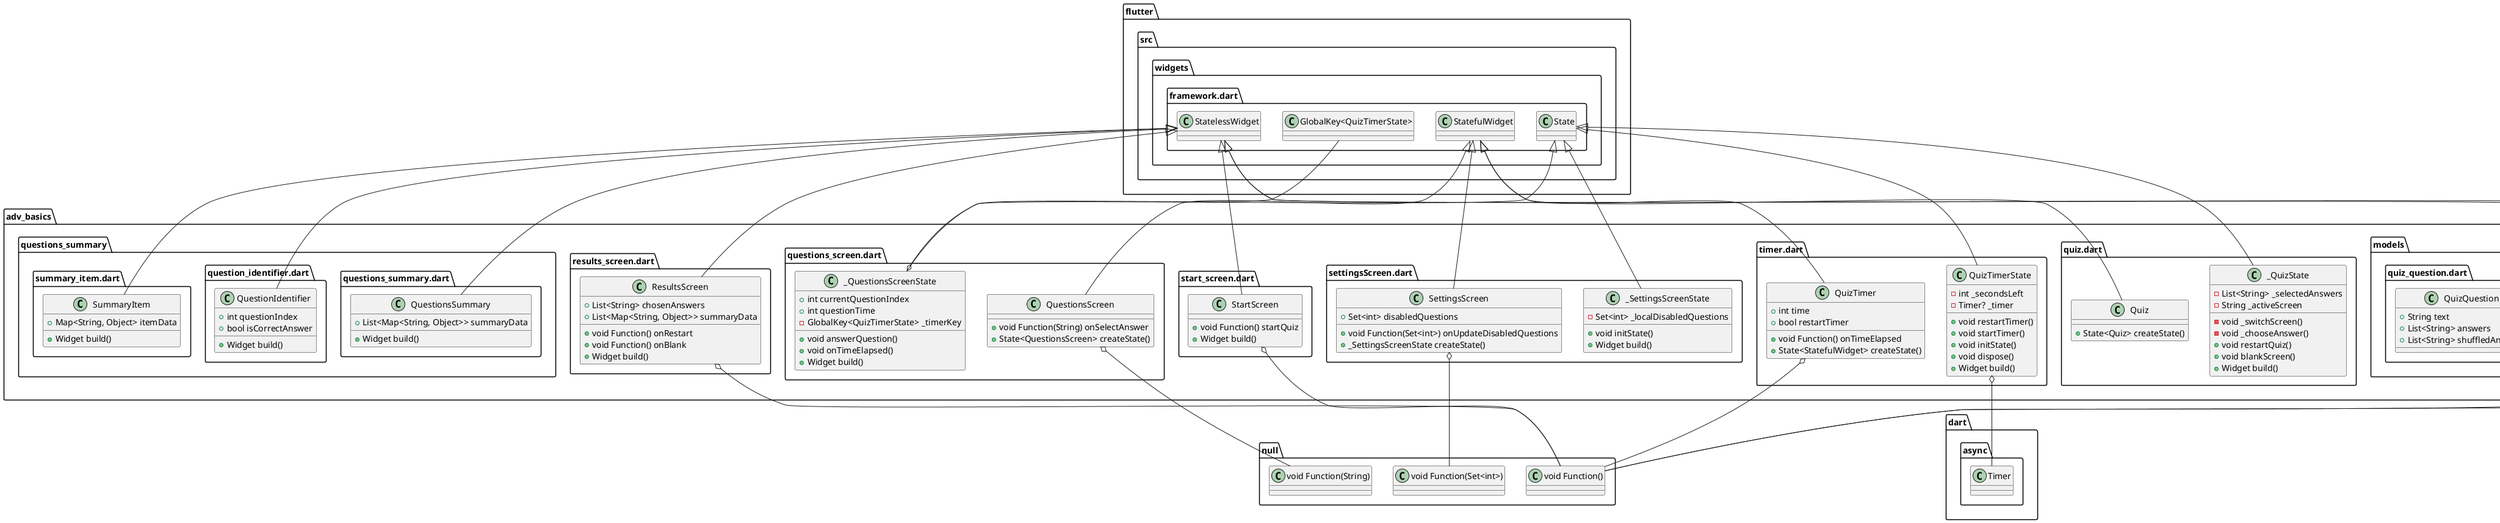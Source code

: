 @startuml
set namespaceSeparator ::

class "adv_basics::answer_button.dart::AnswerButton" {
  +String answerText
  +void Function() onTap
  +Widget build()
}

"adv_basics::answer_button.dart::AnswerButton" o-- "null::void Function()"
"flutter::src::widgets::framework.dart::StatelessWidget" <|-- "adv_basics::answer_button.dart::AnswerButton"

class "adv_basics::blank_screen.dart::BlankScreen" {
  +void Function() onRestart
  +Widget build()
}

"adv_basics::blank_screen.dart::BlankScreen" o-- "null::void Function()"
"flutter::src::widgets::framework.dart::StatelessWidget" <|-- "adv_basics::blank_screen.dart::BlankScreen"

class "adv_basics::models::quiz_question.dart::QuizQuestion" {
  +String text
  +List<String> answers
  +List<String> shuffledAnswers
}

class "adv_basics::questions_screen.dart::QuestionsScreen" {
  +void Function(String) onSelectAnswer
  +State<QuestionsScreen> createState()
}

"adv_basics::questions_screen.dart::QuestionsScreen" o-- "null::void Function(String)"
"flutter::src::widgets::framework.dart::StatefulWidget" <|-- "adv_basics::questions_screen.dart::QuestionsScreen"

class "adv_basics::questions_screen.dart::_QuestionsScreenState" {
  +int currentQuestionIndex
  +int questionTime
  -GlobalKey<QuizTimerState> _timerKey
  +void answerQuestion()
  +void onTimeElapsed()
  +Widget build()
}

"adv_basics::questions_screen.dart::_QuestionsScreenState" o-- "flutter::src::widgets::framework.dart::GlobalKey<QuizTimerState>"
"flutter::src::widgets::framework.dart::State" <|-- "adv_basics::questions_screen.dart::_QuestionsScreenState"

class "adv_basics::questions_summary::questions_summary.dart::QuestionsSummary" {
  +List<Map<String, Object>> summaryData
  +Widget build()
}

"flutter::src::widgets::framework.dart::StatelessWidget" <|-- "adv_basics::questions_summary::questions_summary.dart::QuestionsSummary"

class "adv_basics::questions_summary::question_identifier.dart::QuestionIdentifier" {
  +int questionIndex
  +bool isCorrectAnswer
  +Widget build()
}

"flutter::src::widgets::framework.dart::StatelessWidget" <|-- "adv_basics::questions_summary::question_identifier.dart::QuestionIdentifier"

class "adv_basics::questions_summary::summary_item.dart::SummaryItem" {
  +Map<String, Object> itemData
  +Widget build()
}

"flutter::src::widgets::framework.dart::StatelessWidget" <|-- "adv_basics::questions_summary::summary_item.dart::SummaryItem"

class "adv_basics::quiz.dart::Quiz" {
  +State<Quiz> createState()
}

"flutter::src::widgets::framework.dart::StatefulWidget" <|-- "adv_basics::quiz.dart::Quiz"

class "adv_basics::quiz.dart::_QuizState" {
  -List<String> _selectedAnswers
  -String _activeScreen
  -void _switchScreen()
  -void _chooseAnswer()
  +void restartQuiz()
  +void blankScreen()
  +Widget build()
}

"flutter::src::widgets::framework.dart::State" <|-- "adv_basics::quiz.dart::_QuizState"

class "adv_basics::results_screen.dart::ResultsScreen" {
  +void Function() onRestart
  +void Function() onBlank
  +List<String> chosenAnswers
  +List<Map<String, Object>> summaryData
  +Widget build()
}

"adv_basics::results_screen.dart::ResultsScreen" o-- "null::void Function()"
"flutter::src::widgets::framework.dart::StatelessWidget" <|-- "adv_basics::results_screen.dart::ResultsScreen"

class "adv_basics::settingsScreen.dart::SettingsScreen" {
  +Set<int> disabledQuestions
  +void Function(Set<int>) onUpdateDisabledQuestions
  +_SettingsScreenState createState()
}

"adv_basics::settingsScreen.dart::SettingsScreen" o-- "null::void Function(Set<int>)"
"flutter::src::widgets::framework.dart::StatefulWidget" <|-- "adv_basics::settingsScreen.dart::SettingsScreen"

class "adv_basics::settingsScreen.dart::_SettingsScreenState" {
  -Set<int> _localDisabledQuestions
  +void initState()
  +Widget build()
}

"flutter::src::widgets::framework.dart::State" <|-- "adv_basics::settingsScreen.dart::_SettingsScreenState"

class "adv_basics::start_screen.dart::StartScreen" {
  +void Function() startQuiz
  +Widget build()
}

"adv_basics::start_screen.dart::StartScreen" o-- "null::void Function()"
"flutter::src::widgets::framework.dart::StatelessWidget" <|-- "adv_basics::start_screen.dart::StartScreen"

class "adv_basics::timer.dart::QuizTimer" {
  +void Function() onTimeElapsed
  +int time
  +bool restartTimer
  +State<StatefulWidget> createState()
}

"adv_basics::timer.dart::QuizTimer" o-- "null::void Function()"
"flutter::src::widgets::framework.dart::StatefulWidget" <|-- "adv_basics::timer.dart::QuizTimer"

class "adv_basics::timer.dart::QuizTimerState" {
  -int _secondsLeft
  -Timer? _timer
  +void restartTimer()
  +void startTimer()
  +void initState()
  +void dispose()
  +Widget build()
}

"adv_basics::timer.dart::QuizTimerState" o-- "dart::async::Timer"
"flutter::src::widgets::framework.dart::State" <|-- "adv_basics::timer.dart::QuizTimerState"


@enduml